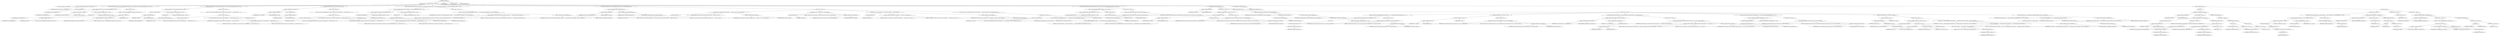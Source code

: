 digraph "executeJava" {  
"468" [label = <(METHOD,executeJava)<SUB>130</SUB>> ]
"11" [label = <(PARAM,this)<SUB>130</SUB>> ]
"469" [label = <(BLOCK,&lt;empty&gt;,&lt;empty&gt;)<SUB>130</SUB>> ]
"470" [label = <(LOCAL,String classname: java.lang.String)> ]
"471" [label = <(&lt;operator&gt;.assignment,String classname = getClassname())<SUB>131</SUB>> ]
"472" [label = <(IDENTIFIER,classname,String classname = getClassname())<SUB>131</SUB>> ]
"473" [label = <(getClassname,getClassname())<SUB>131</SUB>> ]
"474" [label = <(getCommandLine,this.getCommandLine())<SUB>131</SUB>> ]
"10" [label = <(IDENTIFIER,this,this.getCommandLine())<SUB>131</SUB>> ]
"475" [label = <(CONTROL_STRUCTURE,if (classname == null &amp;&amp; getCommandLine().getJar() == null),if (classname == null &amp;&amp; getCommandLine().getJar() == null))<SUB>132</SUB>> ]
"476" [label = <(&lt;operator&gt;.logicalAnd,classname == null &amp;&amp; getCommandLine().getJar() == null)<SUB>132</SUB>> ]
"477" [label = <(&lt;operator&gt;.equals,classname == null)<SUB>132</SUB>> ]
"478" [label = <(IDENTIFIER,classname,classname == null)<SUB>132</SUB>> ]
"479" [label = <(LITERAL,null,classname == null)<SUB>132</SUB>> ]
"480" [label = <(&lt;operator&gt;.equals,getCommandLine().getJar() == null)<SUB>132</SUB>> ]
"481" [label = <(getJar,getJar())<SUB>132</SUB>> ]
"482" [label = <(getCommandLine,this.getCommandLine())<SUB>132</SUB>> ]
"12" [label = <(IDENTIFIER,this,this.getCommandLine())<SUB>132</SUB>> ]
"483" [label = <(LITERAL,null,getCommandLine().getJar() == null)<SUB>132</SUB>> ]
"484" [label = <(BLOCK,&lt;empty&gt;,&lt;empty&gt;)<SUB>132</SUB>> ]
"485" [label = <(&lt;operator&gt;.throw,throw new BuildException(&quot;Classname must not be null.&quot;);)<SUB>133</SUB>> ]
"486" [label = <(BLOCK,&lt;empty&gt;,&lt;empty&gt;)<SUB>133</SUB>> ]
"487" [label = <(&lt;operator&gt;.assignment,&lt;empty&gt;)> ]
"488" [label = <(IDENTIFIER,$obj4,&lt;empty&gt;)> ]
"489" [label = <(&lt;operator&gt;.alloc,new BuildException(&quot;Classname must not be null.&quot;))<SUB>133</SUB>> ]
"490" [label = <(&lt;init&gt;,new BuildException(&quot;Classname must not be null.&quot;))<SUB>133</SUB>> ]
"491" [label = <(IDENTIFIER,$obj4,new BuildException(&quot;Classname must not be null.&quot;))> ]
"492" [label = <(LITERAL,&quot;Classname must not be null.&quot;,new BuildException(&quot;Classname must not be null.&quot;))<SUB>133</SUB>> ]
"493" [label = <(IDENTIFIER,$obj4,&lt;empty&gt;)> ]
"494" [label = <(CONTROL_STRUCTURE,if (!fork &amp;&amp; getCommandLine().getJar() != null),if (!fork &amp;&amp; getCommandLine().getJar() != null))<SUB>135</SUB>> ]
"495" [label = <(&lt;operator&gt;.logicalAnd,!fork &amp;&amp; getCommandLine().getJar() != null)<SUB>135</SUB>> ]
"496" [label = <(&lt;operator&gt;.logicalNot,!fork)<SUB>135</SUB>> ]
"497" [label = <(&lt;operator&gt;.fieldAccess,this.fork)<SUB>135</SUB>> ]
"498" [label = <(IDENTIFIER,this,!fork)<SUB>135</SUB>> ]
"499" [label = <(FIELD_IDENTIFIER,fork,fork)<SUB>135</SUB>> ]
"500" [label = <(&lt;operator&gt;.notEquals,getCommandLine().getJar() != null)<SUB>135</SUB>> ]
"501" [label = <(getJar,getJar())<SUB>135</SUB>> ]
"502" [label = <(getCommandLine,this.getCommandLine())<SUB>135</SUB>> ]
"13" [label = <(IDENTIFIER,this,this.getCommandLine())<SUB>135</SUB>> ]
"503" [label = <(LITERAL,null,getCommandLine().getJar() != null)<SUB>135</SUB>> ]
"504" [label = <(BLOCK,&lt;empty&gt;,&lt;empty&gt;)<SUB>135</SUB>> ]
"505" [label = <(&lt;operator&gt;.throw,throw new BuildException(&quot;Cannot execute a jar in non-forked mode.&quot; + &quot; Please set fork='true'. &quot;);)<SUB>136</SUB>> ]
"506" [label = <(BLOCK,&lt;empty&gt;,&lt;empty&gt;)<SUB>136</SUB>> ]
"507" [label = <(&lt;operator&gt;.assignment,&lt;empty&gt;)> ]
"508" [label = <(IDENTIFIER,$obj5,&lt;empty&gt;)> ]
"509" [label = <(&lt;operator&gt;.alloc,new BuildException(&quot;Cannot execute a jar in non-forked mode.&quot; + &quot; Please set fork='true'. &quot;))<SUB>136</SUB>> ]
"510" [label = <(&lt;init&gt;,new BuildException(&quot;Cannot execute a jar in non-forked mode.&quot; + &quot; Please set fork='true'. &quot;))<SUB>136</SUB>> ]
"511" [label = <(IDENTIFIER,$obj5,new BuildException(&quot;Cannot execute a jar in non-forked mode.&quot; + &quot; Please set fork='true'. &quot;))> ]
"512" [label = <(&lt;operator&gt;.addition,&quot;Cannot execute a jar in non-forked mode.&quot; + &quot; Please set fork='true'. &quot;)<SUB>136</SUB>> ]
"513" [label = <(LITERAL,&quot;Cannot execute a jar in non-forked mode.&quot;,&quot;Cannot execute a jar in non-forked mode.&quot; + &quot; Please set fork='true'. &quot;)<SUB>136</SUB>> ]
"514" [label = <(LITERAL,&quot; Please set fork='true'. &quot;,&quot;Cannot execute a jar in non-forked mode.&quot; + &quot; Please set fork='true'. &quot;)<SUB>137</SUB>> ]
"515" [label = <(IDENTIFIER,$obj5,&lt;empty&gt;)> ]
"516" [label = <(CONTROL_STRUCTURE,if (spawn &amp;&amp; !fork),if (spawn &amp;&amp; !fork))<SUB>139</SUB>> ]
"517" [label = <(&lt;operator&gt;.logicalAnd,spawn &amp;&amp; !fork)<SUB>139</SUB>> ]
"518" [label = <(&lt;operator&gt;.fieldAccess,this.spawn)<SUB>139</SUB>> ]
"519" [label = <(IDENTIFIER,this,spawn &amp;&amp; !fork)<SUB>139</SUB>> ]
"520" [label = <(FIELD_IDENTIFIER,spawn,spawn)<SUB>139</SUB>> ]
"521" [label = <(&lt;operator&gt;.logicalNot,!fork)<SUB>139</SUB>> ]
"522" [label = <(&lt;operator&gt;.fieldAccess,this.fork)<SUB>139</SUB>> ]
"523" [label = <(IDENTIFIER,this,!fork)<SUB>139</SUB>> ]
"524" [label = <(FIELD_IDENTIFIER,fork,fork)<SUB>139</SUB>> ]
"525" [label = <(BLOCK,&lt;empty&gt;,&lt;empty&gt;)<SUB>139</SUB>> ]
"526" [label = <(&lt;operator&gt;.throw,throw new BuildException(&quot;Cannot spawn a java process in non-forked mode.&quot; + &quot; Please set fork='true'. &quot;);)<SUB>140</SUB>> ]
"527" [label = <(BLOCK,&lt;empty&gt;,&lt;empty&gt;)<SUB>140</SUB>> ]
"528" [label = <(&lt;operator&gt;.assignment,&lt;empty&gt;)> ]
"529" [label = <(IDENTIFIER,$obj6,&lt;empty&gt;)> ]
"530" [label = <(&lt;operator&gt;.alloc,new BuildException(&quot;Cannot spawn a java process in non-forked mode.&quot; + &quot; Please set fork='true'. &quot;))<SUB>140</SUB>> ]
"531" [label = <(&lt;init&gt;,new BuildException(&quot;Cannot spawn a java process in non-forked mode.&quot; + &quot; Please set fork='true'. &quot;))<SUB>140</SUB>> ]
"532" [label = <(IDENTIFIER,$obj6,new BuildException(&quot;Cannot spawn a java process in non-forked mode.&quot; + &quot; Please set fork='true'. &quot;))> ]
"533" [label = <(&lt;operator&gt;.addition,&quot;Cannot spawn a java process in non-forked mode.&quot; + &quot; Please set fork='true'. &quot;)<SUB>140</SUB>> ]
"534" [label = <(LITERAL,&quot;Cannot spawn a java process in non-forked mode.&quot;,&quot;Cannot spawn a java process in non-forked mode.&quot; + &quot; Please set fork='true'. &quot;)<SUB>140</SUB>> ]
"535" [label = <(LITERAL,&quot; Please set fork='true'. &quot;,&quot;Cannot spawn a java process in non-forked mode.&quot; + &quot; Please set fork='true'. &quot;)<SUB>141</SUB>> ]
"536" [label = <(IDENTIFIER,$obj6,&lt;empty&gt;)> ]
"537" [label = <(CONTROL_STRUCTURE,if (getCommandLine().getClasspath() != null &amp;&amp; getCommandLine().getJar() != null),if (getCommandLine().getClasspath() != null &amp;&amp; getCommandLine().getJar() != null))<SUB>143</SUB>> ]
"538" [label = <(&lt;operator&gt;.logicalAnd,getCommandLine().getClasspath() != null &amp;&amp; getCommandLine().getJar() != null)<SUB>143</SUB>> ]
"539" [label = <(&lt;operator&gt;.notEquals,getCommandLine().getClasspath() != null)<SUB>143</SUB>> ]
"540" [label = <(getClasspath,getClasspath())<SUB>143</SUB>> ]
"541" [label = <(getCommandLine,this.getCommandLine())<SUB>143</SUB>> ]
"14" [label = <(IDENTIFIER,this,this.getCommandLine())<SUB>143</SUB>> ]
"542" [label = <(LITERAL,null,getCommandLine().getClasspath() != null)<SUB>143</SUB>> ]
"543" [label = <(&lt;operator&gt;.notEquals,getCommandLine().getJar() != null)<SUB>144</SUB>> ]
"544" [label = <(getJar,getJar())<SUB>144</SUB>> ]
"545" [label = <(getCommandLine,this.getCommandLine())<SUB>144</SUB>> ]
"15" [label = <(IDENTIFIER,this,this.getCommandLine())<SUB>144</SUB>> ]
"546" [label = <(LITERAL,null,getCommandLine().getJar() != null)<SUB>144</SUB>> ]
"547" [label = <(BLOCK,&lt;empty&gt;,&lt;empty&gt;)<SUB>144</SUB>> ]
"548" [label = <(log,log(&quot;When using 'jar' attribute classpath-settings are ignored. &quot; + &quot;See the manual for more information.&quot;, Project.MSG_VERBOSE))<SUB>145</SUB>> ]
"16" [label = <(IDENTIFIER,this,log(&quot;When using 'jar' attribute classpath-settings are ignored. &quot; + &quot;See the manual for more information.&quot;, Project.MSG_VERBOSE))<SUB>145</SUB>> ]
"549" [label = <(&lt;operator&gt;.addition,&quot;When using 'jar' attribute classpath-settings are ignored. &quot; + &quot;See the manual for more information.&quot;)<SUB>145</SUB>> ]
"550" [label = <(LITERAL,&quot;When using 'jar' attribute classpath-settings are ignored. &quot;,&quot;When using 'jar' attribute classpath-settings are ignored. &quot; + &quot;See the manual for more information.&quot;)<SUB>145</SUB>> ]
"551" [label = <(LITERAL,&quot;See the manual for more information.&quot;,&quot;When using 'jar' attribute classpath-settings are ignored. &quot; + &quot;See the manual for more information.&quot;)<SUB>146</SUB>> ]
"552" [label = <(&lt;operator&gt;.fieldAccess,Project.MSG_VERBOSE)<SUB>146</SUB>> ]
"553" [label = <(IDENTIFIER,Project,log(&quot;When using 'jar' attribute classpath-settings are ignored. &quot; + &quot;See the manual for more information.&quot;, Project.MSG_VERBOSE))<SUB>146</SUB>> ]
"554" [label = <(FIELD_IDENTIFIER,MSG_VERBOSE,MSG_VERBOSE)<SUB>146</SUB>> ]
"555" [label = <(CONTROL_STRUCTURE,if (spawn &amp;&amp; incompatibleWithSpawn),if (spawn &amp;&amp; incompatibleWithSpawn))<SUB>148</SUB>> ]
"556" [label = <(&lt;operator&gt;.logicalAnd,spawn &amp;&amp; incompatibleWithSpawn)<SUB>148</SUB>> ]
"557" [label = <(&lt;operator&gt;.fieldAccess,this.spawn)<SUB>148</SUB>> ]
"558" [label = <(IDENTIFIER,this,spawn &amp;&amp; incompatibleWithSpawn)<SUB>148</SUB>> ]
"559" [label = <(FIELD_IDENTIFIER,spawn,spawn)<SUB>148</SUB>> ]
"560" [label = <(&lt;operator&gt;.fieldAccess,this.incompatibleWithSpawn)<SUB>148</SUB>> ]
"561" [label = <(IDENTIFIER,this,spawn &amp;&amp; incompatibleWithSpawn)<SUB>148</SUB>> ]
"562" [label = <(FIELD_IDENTIFIER,incompatibleWithSpawn,incompatibleWithSpawn)<SUB>148</SUB>> ]
"563" [label = <(BLOCK,&lt;empty&gt;,&lt;empty&gt;)<SUB>148</SUB>> ]
"564" [label = <(log,log(&quot;spawn does not allow attributes related to input, &quot; + &quot;output, error, result&quot;, Project.MSG_ERR))<SUB>149</SUB>> ]
"565" [label = <(getProject,getProject())<SUB>149</SUB>> ]
"17" [label = <(IDENTIFIER,this,getProject())<SUB>149</SUB>> ]
"566" [label = <(&lt;operator&gt;.addition,&quot;spawn does not allow attributes related to input, &quot; + &quot;output, error, result&quot;)<SUB>149</SUB>> ]
"567" [label = <(LITERAL,&quot;spawn does not allow attributes related to input, &quot;,&quot;spawn does not allow attributes related to input, &quot; + &quot;output, error, result&quot;)<SUB>149</SUB>> ]
"568" [label = <(LITERAL,&quot;output, error, result&quot;,&quot;spawn does not allow attributes related to input, &quot; + &quot;output, error, result&quot;)<SUB>150</SUB>> ]
"569" [label = <(&lt;operator&gt;.fieldAccess,Project.MSG_ERR)<SUB>150</SUB>> ]
"570" [label = <(IDENTIFIER,Project,log(&quot;spawn does not allow attributes related to input, &quot; + &quot;output, error, result&quot;, Project.MSG_ERR))<SUB>150</SUB>> ]
"571" [label = <(FIELD_IDENTIFIER,MSG_ERR,MSG_ERR)<SUB>150</SUB>> ]
"572" [label = <(log,log(&quot;spawn also does not allow timeout&quot;, Project.MSG_ERR))<SUB>151</SUB>> ]
"573" [label = <(getProject,getProject())<SUB>151</SUB>> ]
"18" [label = <(IDENTIFIER,this,getProject())<SUB>151</SUB>> ]
"574" [label = <(LITERAL,&quot;spawn also does not allow timeout&quot;,log(&quot;spawn also does not allow timeout&quot;, Project.MSG_ERR))<SUB>151</SUB>> ]
"575" [label = <(&lt;operator&gt;.fieldAccess,Project.MSG_ERR)<SUB>151</SUB>> ]
"576" [label = <(IDENTIFIER,Project,log(&quot;spawn also does not allow timeout&quot;, Project.MSG_ERR))<SUB>151</SUB>> ]
"577" [label = <(FIELD_IDENTIFIER,MSG_ERR,MSG_ERR)<SUB>151</SUB>> ]
"578" [label = <(log,log(&quot;finally, spawn is not compatible &quot; + &quot;with a nested I/O &lt;redirector&gt;&quot;, Project.MSG_ERR))<SUB>152</SUB>> ]
"579" [label = <(getProject,getProject())<SUB>152</SUB>> ]
"19" [label = <(IDENTIFIER,this,getProject())<SUB>152</SUB>> ]
"580" [label = <(&lt;operator&gt;.addition,&quot;finally, spawn is not compatible &quot; + &quot;with a nested I/O &lt;redirector&gt;&quot;)<SUB>152</SUB>> ]
"581" [label = <(LITERAL,&quot;finally, spawn is not compatible &quot;,&quot;finally, spawn is not compatible &quot; + &quot;with a nested I/O &lt;redirector&gt;&quot;)<SUB>152</SUB>> ]
"582" [label = <(LITERAL,&quot;with a nested I/O &lt;redirector&gt;&quot;,&quot;finally, spawn is not compatible &quot; + &quot;with a nested I/O &lt;redirector&gt;&quot;)<SUB>153</SUB>> ]
"583" [label = <(&lt;operator&gt;.fieldAccess,Project.MSG_ERR)<SUB>153</SUB>> ]
"584" [label = <(IDENTIFIER,Project,log(&quot;finally, spawn is not compatible &quot; + &quot;with a nested I/O &lt;redirector&gt;&quot;, Project.MSG_ERR))<SUB>153</SUB>> ]
"585" [label = <(FIELD_IDENTIFIER,MSG_ERR,MSG_ERR)<SUB>153</SUB>> ]
"586" [label = <(&lt;operator&gt;.throw,throw new BuildException(&quot;You have used an attribute &quot; + &quot;or nested element which is not compatible with spawn&quot;);)<SUB>154</SUB>> ]
"587" [label = <(BLOCK,&lt;empty&gt;,&lt;empty&gt;)<SUB>154</SUB>> ]
"588" [label = <(&lt;operator&gt;.assignment,&lt;empty&gt;)> ]
"589" [label = <(IDENTIFIER,$obj7,&lt;empty&gt;)> ]
"590" [label = <(&lt;operator&gt;.alloc,new BuildException(&quot;You have used an attribute &quot; + &quot;or nested element which is not compatible with spawn&quot;))<SUB>154</SUB>> ]
"591" [label = <(&lt;init&gt;,new BuildException(&quot;You have used an attribute &quot; + &quot;or nested element which is not compatible with spawn&quot;))<SUB>154</SUB>> ]
"592" [label = <(IDENTIFIER,$obj7,new BuildException(&quot;You have used an attribute &quot; + &quot;or nested element which is not compatible with spawn&quot;))> ]
"593" [label = <(&lt;operator&gt;.addition,&quot;You have used an attribute &quot; + &quot;or nested element which is not compatible with spawn&quot;)<SUB>154</SUB>> ]
"594" [label = <(LITERAL,&quot;You have used an attribute &quot;,&quot;You have used an attribute &quot; + &quot;or nested element which is not compatible with spawn&quot;)<SUB>154</SUB>> ]
"595" [label = <(LITERAL,&quot;or nested element which is not compatible with spawn&quot;,&quot;You have used an attribute &quot; + &quot;or nested element which is not compatible with spawn&quot;)<SUB>155</SUB>> ]
"596" [label = <(IDENTIFIER,$obj7,&lt;empty&gt;)> ]
"597" [label = <(CONTROL_STRUCTURE,if (getCommandLine().getAssertions() != null &amp;&amp; !fork),if (getCommandLine().getAssertions() != null &amp;&amp; !fork))<SUB>157</SUB>> ]
"598" [label = <(&lt;operator&gt;.logicalAnd,getCommandLine().getAssertions() != null &amp;&amp; !fork)<SUB>157</SUB>> ]
"599" [label = <(&lt;operator&gt;.notEquals,getCommandLine().getAssertions() != null)<SUB>157</SUB>> ]
"600" [label = <(getAssertions,getAssertions())<SUB>157</SUB>> ]
"601" [label = <(getCommandLine,this.getCommandLine())<SUB>157</SUB>> ]
"20" [label = <(IDENTIFIER,this,this.getCommandLine())<SUB>157</SUB>> ]
"602" [label = <(LITERAL,null,getCommandLine().getAssertions() != null)<SUB>157</SUB>> ]
"603" [label = <(&lt;operator&gt;.logicalNot,!fork)<SUB>157</SUB>> ]
"604" [label = <(&lt;operator&gt;.fieldAccess,this.fork)<SUB>157</SUB>> ]
"605" [label = <(IDENTIFIER,this,!fork)<SUB>157</SUB>> ]
"606" [label = <(FIELD_IDENTIFIER,fork,fork)<SUB>157</SUB>> ]
"607" [label = <(BLOCK,&lt;empty&gt;,&lt;empty&gt;)<SUB>157</SUB>> ]
"608" [label = <(log,log(&quot;Assertion statements are currently ignored in non-forked mode&quot;))<SUB>158</SUB>> ]
"21" [label = <(IDENTIFIER,this,log(&quot;Assertion statements are currently ignored in non-forked mode&quot;))<SUB>158</SUB>> ]
"609" [label = <(LITERAL,&quot;Assertion statements are currently ignored in non-forked mode&quot;,log(&quot;Assertion statements are currently ignored in non-forked mode&quot;))<SUB>158</SUB>> ]
"610" [label = <(CONTROL_STRUCTURE,if (fork),if (fork))<SUB>160</SUB>> ]
"611" [label = <(&lt;operator&gt;.fieldAccess,this.fork)<SUB>160</SUB>> ]
"612" [label = <(IDENTIFIER,this,if (fork))<SUB>160</SUB>> ]
"613" [label = <(FIELD_IDENTIFIER,fork,fork)<SUB>160</SUB>> ]
"614" [label = <(BLOCK,&lt;empty&gt;,&lt;empty&gt;)<SUB>160</SUB>> ]
"615" [label = <(CONTROL_STRUCTURE,if (perm != null),if (perm != null))<SUB>161</SUB>> ]
"616" [label = <(&lt;operator&gt;.notEquals,perm != null)<SUB>161</SUB>> ]
"617" [label = <(&lt;operator&gt;.fieldAccess,this.perm)<SUB>161</SUB>> ]
"618" [label = <(IDENTIFIER,this,perm != null)<SUB>161</SUB>> ]
"619" [label = <(FIELD_IDENTIFIER,perm,perm)<SUB>161</SUB>> ]
"620" [label = <(LITERAL,null,perm != null)<SUB>161</SUB>> ]
"621" [label = <(BLOCK,&lt;empty&gt;,&lt;empty&gt;)<SUB>161</SUB>> ]
"622" [label = <(log,log(&quot;Permissions can not be set this way in forked mode.&quot;, Project.MSG_WARN))<SUB>162</SUB>> ]
"22" [label = <(IDENTIFIER,this,log(&quot;Permissions can not be set this way in forked mode.&quot;, Project.MSG_WARN))<SUB>162</SUB>> ]
"623" [label = <(LITERAL,&quot;Permissions can not be set this way in forked mode.&quot;,log(&quot;Permissions can not be set this way in forked mode.&quot;, Project.MSG_WARN))<SUB>162</SUB>> ]
"624" [label = <(&lt;operator&gt;.fieldAccess,Project.MSG_WARN)<SUB>162</SUB>> ]
"625" [label = <(IDENTIFIER,Project,log(&quot;Permissions can not be set this way in forked mode.&quot;, Project.MSG_WARN))<SUB>162</SUB>> ]
"626" [label = <(FIELD_IDENTIFIER,MSG_WARN,MSG_WARN)<SUB>162</SUB>> ]
"627" [label = <(log,log(getCommandLine().describeCommand(), Project.MSG_VERBOSE))<SUB>164</SUB>> ]
"24" [label = <(IDENTIFIER,this,log(getCommandLine().describeCommand(), Project.MSG_VERBOSE))<SUB>164</SUB>> ]
"628" [label = <(describeCommand,describeCommand())<SUB>164</SUB>> ]
"629" [label = <(getCommandLine,this.getCommandLine())<SUB>164</SUB>> ]
"23" [label = <(IDENTIFIER,this,this.getCommandLine())<SUB>164</SUB>> ]
"630" [label = <(&lt;operator&gt;.fieldAccess,Project.MSG_VERBOSE)<SUB>164</SUB>> ]
"631" [label = <(IDENTIFIER,Project,log(getCommandLine().describeCommand(), Project.MSG_VERBOSE))<SUB>164</SUB>> ]
"632" [label = <(FIELD_IDENTIFIER,MSG_VERBOSE,MSG_VERBOSE)<SUB>164</SUB>> ]
"633" [label = <(CONTROL_STRUCTURE,else,else)<SUB>165</SUB>> ]
"634" [label = <(BLOCK,&lt;empty&gt;,&lt;empty&gt;)<SUB>165</SUB>> ]
"635" [label = <(CONTROL_STRUCTURE,if (getCommandLine().getVmCommand().size() &gt; 1),if (getCommandLine().getVmCommand().size() &gt; 1))<SUB>166</SUB>> ]
"636" [label = <(&lt;operator&gt;.greaterThan,getCommandLine().getVmCommand().size() &gt; 1)<SUB>166</SUB>> ]
"637" [label = <(size,size())<SUB>166</SUB>> ]
"638" [label = <(getVmCommand,getVmCommand())<SUB>166</SUB>> ]
"639" [label = <(getCommandLine,this.getCommandLine())<SUB>166</SUB>> ]
"25" [label = <(IDENTIFIER,this,this.getCommandLine())<SUB>166</SUB>> ]
"640" [label = <(LITERAL,1,getCommandLine().getVmCommand().size() &gt; 1)<SUB>166</SUB>> ]
"641" [label = <(BLOCK,&lt;empty&gt;,&lt;empty&gt;)<SUB>166</SUB>> ]
"642" [label = <(log,log(&quot;JVM args ignored when same JVM is used.&quot;, Project.MSG_WARN))<SUB>167</SUB>> ]
"26" [label = <(IDENTIFIER,this,log(&quot;JVM args ignored when same JVM is used.&quot;, Project.MSG_WARN))<SUB>167</SUB>> ]
"643" [label = <(LITERAL,&quot;JVM args ignored when same JVM is used.&quot;,log(&quot;JVM args ignored when same JVM is used.&quot;, Project.MSG_WARN))<SUB>167</SUB>> ]
"644" [label = <(&lt;operator&gt;.fieldAccess,Project.MSG_WARN)<SUB>168</SUB>> ]
"645" [label = <(IDENTIFIER,Project,log(&quot;JVM args ignored when same JVM is used.&quot;, Project.MSG_WARN))<SUB>168</SUB>> ]
"646" [label = <(FIELD_IDENTIFIER,MSG_WARN,MSG_WARN)<SUB>168</SUB>> ]
"647" [label = <(CONTROL_STRUCTURE,if (dir != null),if (dir != null))<SUB>170</SUB>> ]
"648" [label = <(&lt;operator&gt;.notEquals,dir != null)<SUB>170</SUB>> ]
"649" [label = <(&lt;operator&gt;.fieldAccess,this.dir)<SUB>170</SUB>> ]
"650" [label = <(IDENTIFIER,this,dir != null)<SUB>170</SUB>> ]
"651" [label = <(FIELD_IDENTIFIER,dir,dir)<SUB>170</SUB>> ]
"652" [label = <(LITERAL,null,dir != null)<SUB>170</SUB>> ]
"653" [label = <(BLOCK,&lt;empty&gt;,&lt;empty&gt;)<SUB>170</SUB>> ]
"654" [label = <(log,log(&quot;Working directory ignored when same JVM is used.&quot;, Project.MSG_WARN))<SUB>171</SUB>> ]
"27" [label = <(IDENTIFIER,this,log(&quot;Working directory ignored when same JVM is used.&quot;, Project.MSG_WARN))<SUB>171</SUB>> ]
"655" [label = <(LITERAL,&quot;Working directory ignored when same JVM is used.&quot;,log(&quot;Working directory ignored when same JVM is used.&quot;, Project.MSG_WARN))<SUB>171</SUB>> ]
"656" [label = <(&lt;operator&gt;.fieldAccess,Project.MSG_WARN)<SUB>172</SUB>> ]
"657" [label = <(IDENTIFIER,Project,log(&quot;Working directory ignored when same JVM is used.&quot;, Project.MSG_WARN))<SUB>172</SUB>> ]
"658" [label = <(FIELD_IDENTIFIER,MSG_WARN,MSG_WARN)<SUB>172</SUB>> ]
"659" [label = <(CONTROL_STRUCTURE,if (newEnvironment || null != env.getVariables()),if (newEnvironment || null != env.getVariables()))<SUB>174</SUB>> ]
"660" [label = <(&lt;operator&gt;.logicalOr,newEnvironment || null != env.getVariables())<SUB>174</SUB>> ]
"661" [label = <(&lt;operator&gt;.fieldAccess,this.newEnvironment)<SUB>174</SUB>> ]
"662" [label = <(IDENTIFIER,this,newEnvironment || null != env.getVariables())<SUB>174</SUB>> ]
"663" [label = <(FIELD_IDENTIFIER,newEnvironment,newEnvironment)<SUB>174</SUB>> ]
"664" [label = <(&lt;operator&gt;.notEquals,null != env.getVariables())<SUB>174</SUB>> ]
"665" [label = <(LITERAL,null,null != env.getVariables())<SUB>174</SUB>> ]
"666" [label = <(getVariables,getVariables())<SUB>174</SUB>> ]
"667" [label = <(&lt;operator&gt;.fieldAccess,this.env)<SUB>174</SUB>> ]
"668" [label = <(IDENTIFIER,this,getVariables())<SUB>174</SUB>> ]
"669" [label = <(FIELD_IDENTIFIER,env,env)<SUB>174</SUB>> ]
"670" [label = <(BLOCK,&lt;empty&gt;,&lt;empty&gt;)<SUB>174</SUB>> ]
"671" [label = <(log,log(&quot;Changes to environment variables are ignored when same &quot; + &quot;JVM is used.&quot;, Project.MSG_WARN))<SUB>175</SUB>> ]
"28" [label = <(IDENTIFIER,this,log(&quot;Changes to environment variables are ignored when same &quot; + &quot;JVM is used.&quot;, Project.MSG_WARN))<SUB>175</SUB>> ]
"672" [label = <(&lt;operator&gt;.addition,&quot;Changes to environment variables are ignored when same &quot; + &quot;JVM is used.&quot;)<SUB>175</SUB>> ]
"673" [label = <(LITERAL,&quot;Changes to environment variables are ignored when same &quot;,&quot;Changes to environment variables are ignored when same &quot; + &quot;JVM is used.&quot;)<SUB>175</SUB>> ]
"674" [label = <(LITERAL,&quot;JVM is used.&quot;,&quot;Changes to environment variables are ignored when same &quot; + &quot;JVM is used.&quot;)<SUB>176</SUB>> ]
"675" [label = <(&lt;operator&gt;.fieldAccess,Project.MSG_WARN)<SUB>176</SUB>> ]
"676" [label = <(IDENTIFIER,Project,log(&quot;Changes to environment variables are ignored when same &quot; + &quot;JVM is used.&quot;, Project.MSG_WARN))<SUB>176</SUB>> ]
"677" [label = <(FIELD_IDENTIFIER,MSG_WARN,MSG_WARN)<SUB>176</SUB>> ]
"678" [label = <(CONTROL_STRUCTURE,if (getCommandLine().getBootclasspath() != null),if (getCommandLine().getBootclasspath() != null))<SUB>178</SUB>> ]
"679" [label = <(&lt;operator&gt;.notEquals,getCommandLine().getBootclasspath() != null)<SUB>178</SUB>> ]
"680" [label = <(getBootclasspath,getBootclasspath())<SUB>178</SUB>> ]
"681" [label = <(getCommandLine,this.getCommandLine())<SUB>178</SUB>> ]
"29" [label = <(IDENTIFIER,this,this.getCommandLine())<SUB>178</SUB>> ]
"682" [label = <(LITERAL,null,getCommandLine().getBootclasspath() != null)<SUB>178</SUB>> ]
"683" [label = <(BLOCK,&lt;empty&gt;,&lt;empty&gt;)<SUB>178</SUB>> ]
"684" [label = <(log,log(&quot;bootclasspath ignored when same JVM is used.&quot;, Project.MSG_WARN))<SUB>179</SUB>> ]
"30" [label = <(IDENTIFIER,this,log(&quot;bootclasspath ignored when same JVM is used.&quot;, Project.MSG_WARN))<SUB>179</SUB>> ]
"685" [label = <(LITERAL,&quot;bootclasspath ignored when same JVM is used.&quot;,log(&quot;bootclasspath ignored when same JVM is used.&quot;, Project.MSG_WARN))<SUB>179</SUB>> ]
"686" [label = <(&lt;operator&gt;.fieldAccess,Project.MSG_WARN)<SUB>180</SUB>> ]
"687" [label = <(IDENTIFIER,Project,log(&quot;bootclasspath ignored when same JVM is used.&quot;, Project.MSG_WARN))<SUB>180</SUB>> ]
"688" [label = <(FIELD_IDENTIFIER,MSG_WARN,MSG_WARN)<SUB>180</SUB>> ]
"689" [label = <(CONTROL_STRUCTURE,if (perm == null),if (perm == null))<SUB>182</SUB>> ]
"690" [label = <(&lt;operator&gt;.equals,perm == null)<SUB>182</SUB>> ]
"691" [label = <(&lt;operator&gt;.fieldAccess,this.perm)<SUB>182</SUB>> ]
"692" [label = <(IDENTIFIER,this,perm == null)<SUB>182</SUB>> ]
"693" [label = <(FIELD_IDENTIFIER,perm,perm)<SUB>182</SUB>> ]
"694" [label = <(LITERAL,null,perm == null)<SUB>182</SUB>> ]
"695" [label = <(BLOCK,&lt;empty&gt;,&lt;empty&gt;)<SUB>182</SUB>> ]
"696" [label = <(&lt;operator&gt;.assignment,this.perm = new Permissions(true))<SUB>183</SUB>> ]
"697" [label = <(&lt;operator&gt;.fieldAccess,this.perm)<SUB>183</SUB>> ]
"698" [label = <(IDENTIFIER,this,this.perm = new Permissions(true))<SUB>183</SUB>> ]
"699" [label = <(FIELD_IDENTIFIER,perm,perm)<SUB>183</SUB>> ]
"700" [label = <(BLOCK,&lt;empty&gt;,&lt;empty&gt;)<SUB>183</SUB>> ]
"701" [label = <(&lt;operator&gt;.assignment,&lt;empty&gt;)> ]
"702" [label = <(IDENTIFIER,$obj8,&lt;empty&gt;)> ]
"703" [label = <(&lt;operator&gt;.alloc,new Permissions(true))<SUB>183</SUB>> ]
"704" [label = <(&lt;init&gt;,new Permissions(true))<SUB>183</SUB>> ]
"705" [label = <(IDENTIFIER,$obj8,new Permissions(true))> ]
"706" [label = <(LITERAL,true,new Permissions(true))<SUB>183</SUB>> ]
"707" [label = <(IDENTIFIER,$obj8,&lt;empty&gt;)> ]
"708" [label = <(log,log(&quot;running &quot; + this.getCommandLine().getClassname() + &quot; with default permissions (exit forbidden)&quot;, Project.MSG_VERBOSE))<SUB>184</SUB>> ]
"32" [label = <(IDENTIFIER,this,log(&quot;running &quot; + this.getCommandLine().getClassname() + &quot; with default permissions (exit forbidden)&quot;, Project.MSG_VERBOSE))<SUB>184</SUB>> ]
"709" [label = <(&lt;operator&gt;.addition,&quot;running &quot; + this.getCommandLine().getClassname() + &quot; with default permissions (exit forbidden)&quot;)<SUB>184</SUB>> ]
"710" [label = <(&lt;operator&gt;.addition,&quot;running &quot; + this.getCommandLine().getClassname())<SUB>184</SUB>> ]
"711" [label = <(LITERAL,&quot;running &quot;,&quot;running &quot; + this.getCommandLine().getClassname())<SUB>184</SUB>> ]
"712" [label = <(getClassname,getClassname())<SUB>184</SUB>> ]
"713" [label = <(getCommandLine,this.getCommandLine())<SUB>184</SUB>> ]
"31" [label = <(IDENTIFIER,this,this.getCommandLine())<SUB>184</SUB>> ]
"714" [label = <(LITERAL,&quot; with default permissions (exit forbidden)&quot;,&quot;running &quot; + this.getCommandLine().getClassname() + &quot; with default permissions (exit forbidden)&quot;)<SUB>185</SUB>> ]
"715" [label = <(&lt;operator&gt;.fieldAccess,Project.MSG_VERBOSE)<SUB>185</SUB>> ]
"716" [label = <(IDENTIFIER,Project,log(&quot;running &quot; + this.getCommandLine().getClassname() + &quot; with default permissions (exit forbidden)&quot;, Project.MSG_VERBOSE))<SUB>185</SUB>> ]
"717" [label = <(FIELD_IDENTIFIER,MSG_VERBOSE,MSG_VERBOSE)<SUB>185</SUB>> ]
"718" [label = <(log,log(&quot;Running in same VM &quot; + getCommandLine().describeJavaCommand(), Project.MSG_VERBOSE))<SUB>187</SUB>> ]
"34" [label = <(IDENTIFIER,this,log(&quot;Running in same VM &quot; + getCommandLine().describeJavaCommand(), Project.MSG_VERBOSE))<SUB>187</SUB>> ]
"719" [label = <(&lt;operator&gt;.addition,&quot;Running in same VM &quot; + getCommandLine().describeJavaCommand())<SUB>187</SUB>> ]
"720" [label = <(LITERAL,&quot;Running in same VM &quot;,&quot;Running in same VM &quot; + getCommandLine().describeJavaCommand())<SUB>187</SUB>> ]
"721" [label = <(describeJavaCommand,describeJavaCommand())<SUB>187</SUB>> ]
"722" [label = <(getCommandLine,this.getCommandLine())<SUB>187</SUB>> ]
"33" [label = <(IDENTIFIER,this,this.getCommandLine())<SUB>187</SUB>> ]
"723" [label = <(&lt;operator&gt;.fieldAccess,Project.MSG_VERBOSE)<SUB>188</SUB>> ]
"724" [label = <(IDENTIFIER,Project,log(&quot;Running in same VM &quot; + getCommandLine().describeJavaCommand(), Project.MSG_VERBOSE))<SUB>188</SUB>> ]
"725" [label = <(FIELD_IDENTIFIER,MSG_VERBOSE,MSG_VERBOSE)<SUB>188</SUB>> ]
"726" [label = <(setupRedirector,this.setupRedirector())<SUB>190</SUB>> ]
"35" [label = <(IDENTIFIER,this,this.setupRedirector())<SUB>190</SUB>> ]
"727" [label = <(CONTROL_STRUCTURE,try,try)<SUB>191</SUB>> ]
"728" [label = <(BLOCK,try,try)<SUB>191</SUB>> ]
"729" [label = <(CONTROL_STRUCTURE,if (fork),if (fork))<SUB>192</SUB>> ]
"730" [label = <(&lt;operator&gt;.fieldAccess,this.fork)<SUB>192</SUB>> ]
"731" [label = <(IDENTIFIER,this,if (fork))<SUB>192</SUB>> ]
"732" [label = <(FIELD_IDENTIFIER,fork,fork)<SUB>192</SUB>> ]
"733" [label = <(BLOCK,&lt;empty&gt;,&lt;empty&gt;)<SUB>192</SUB>> ]
"734" [label = <(CONTROL_STRUCTURE,if (!spawn),if (!spawn))<SUB>193</SUB>> ]
"735" [label = <(&lt;operator&gt;.logicalNot,!spawn)<SUB>193</SUB>> ]
"736" [label = <(&lt;operator&gt;.fieldAccess,this.spawn)<SUB>193</SUB>> ]
"737" [label = <(IDENTIFIER,this,!spawn)<SUB>193</SUB>> ]
"738" [label = <(FIELD_IDENTIFIER,spawn,spawn)<SUB>193</SUB>> ]
"739" [label = <(BLOCK,&lt;empty&gt;,&lt;empty&gt;)<SUB>193</SUB>> ]
"740" [label = <(RETURN,return fork(getCommandLine().getCommandline());,return fork(getCommandLine().getCommandline());)<SUB>194</SUB>> ]
"741" [label = <(fork,fork(getCommandLine().getCommandline()))<SUB>194</SUB>> ]
"37" [label = <(IDENTIFIER,this,fork(getCommandLine().getCommandline()))<SUB>194</SUB>> ]
"742" [label = <(getCommandline,getCommandline())<SUB>194</SUB>> ]
"743" [label = <(getCommandLine,this.getCommandLine())<SUB>194</SUB>> ]
"36" [label = <(IDENTIFIER,this,this.getCommandLine())<SUB>194</SUB>> ]
"744" [label = <(CONTROL_STRUCTURE,else,else)<SUB>195</SUB>> ]
"745" [label = <(BLOCK,&lt;empty&gt;,&lt;empty&gt;)<SUB>195</SUB>> ]
"746" [label = <(spawn,spawn(getCommandLine().getCommandline()))<SUB>196</SUB>> ]
"39" [label = <(IDENTIFIER,this,spawn(getCommandLine().getCommandline()))<SUB>196</SUB>> ]
"747" [label = <(getCommandline,getCommandline())<SUB>196</SUB>> ]
"748" [label = <(getCommandLine,this.getCommandLine())<SUB>196</SUB>> ]
"38" [label = <(IDENTIFIER,this,this.getCommandLine())<SUB>196</SUB>> ]
"749" [label = <(RETURN,return 0;,return 0;)<SUB>197</SUB>> ]
"750" [label = <(LITERAL,0,return 0;)<SUB>197</SUB>> ]
"751" [label = <(CONTROL_STRUCTURE,else,else)<SUB>199</SUB>> ]
"752" [label = <(BLOCK,&lt;empty&gt;,&lt;empty&gt;)<SUB>199</SUB>> ]
"753" [label = <(CONTROL_STRUCTURE,try,try)<SUB>200</SUB>> ]
"754" [label = <(BLOCK,try,try)<SUB>200</SUB>> ]
"755" [label = <(run,run(getCommandLine()))<SUB>201</SUB>> ]
"41" [label = <(IDENTIFIER,this,run(getCommandLine()))<SUB>201</SUB>> ]
"756" [label = <(getCommandLine,this.getCommandLine())<SUB>201</SUB>> ]
"40" [label = <(IDENTIFIER,this,this.getCommandLine())<SUB>201</SUB>> ]
"757" [label = <(RETURN,return 0;,return 0;)<SUB>202</SUB>> ]
"758" [label = <(LITERAL,0,return 0;)<SUB>202</SUB>> ]
"759" [label = <(BLOCK,catch,catch)> ]
"760" [label = <(BLOCK,&lt;empty&gt;,&lt;empty&gt;)<SUB>203</SUB>> ]
"761" [label = <(RETURN,return ex.getStatus();,return ex.getStatus();)<SUB>204</SUB>> ]
"762" [label = <(getStatus,getStatus())<SUB>204</SUB>> ]
"763" [label = <(IDENTIFIER,ex,getStatus())<SUB>204</SUB>> ]
"764" [label = <(BLOCK,catch,catch)> ]
"765" [label = <(BLOCK,&lt;empty&gt;,&lt;empty&gt;)<SUB>207</SUB>> ]
"766" [label = <(CONTROL_STRUCTURE,if (e.getLocation() == null &amp;&amp; getLocation() != null),if (e.getLocation() == null &amp;&amp; getLocation() != null))<SUB>208</SUB>> ]
"767" [label = <(&lt;operator&gt;.logicalAnd,e.getLocation() == null &amp;&amp; getLocation() != null)<SUB>208</SUB>> ]
"768" [label = <(&lt;operator&gt;.equals,e.getLocation() == null)<SUB>208</SUB>> ]
"769" [label = <(getLocation,getLocation())<SUB>208</SUB>> ]
"770" [label = <(IDENTIFIER,e,getLocation())<SUB>208</SUB>> ]
"771" [label = <(LITERAL,null,e.getLocation() == null)<SUB>208</SUB>> ]
"772" [label = <(&lt;operator&gt;.notEquals,getLocation() != null)<SUB>208</SUB>> ]
"773" [label = <(getLocation,getLocation())<SUB>208</SUB>> ]
"42" [label = <(IDENTIFIER,this,getLocation())<SUB>208</SUB>> ]
"774" [label = <(LITERAL,null,getLocation() != null)<SUB>208</SUB>> ]
"775" [label = <(BLOCK,&lt;empty&gt;,&lt;empty&gt;)<SUB>208</SUB>> ]
"776" [label = <(setLocation,setLocation(getLocation()))<SUB>209</SUB>> ]
"777" [label = <(IDENTIFIER,e,setLocation(getLocation()))<SUB>209</SUB>> ]
"778" [label = <(getLocation,getLocation())<SUB>209</SUB>> ]
"43" [label = <(IDENTIFIER,this,getLocation())<SUB>209</SUB>> ]
"779" [label = <(CONTROL_STRUCTURE,if (failOnError),if (failOnError))<SUB>211</SUB>> ]
"780" [label = <(&lt;operator&gt;.fieldAccess,this.failOnError)<SUB>211</SUB>> ]
"781" [label = <(IDENTIFIER,this,if (failOnError))<SUB>211</SUB>> ]
"782" [label = <(FIELD_IDENTIFIER,failOnError,failOnError)<SUB>211</SUB>> ]
"783" [label = <(BLOCK,&lt;empty&gt;,&lt;empty&gt;)<SUB>211</SUB>> ]
"784" [label = <(&lt;operator&gt;.throw,throw e;)<SUB>212</SUB>> ]
"785" [label = <(IDENTIFIER,e,throw e;)<SUB>212</SUB>> ]
"786" [label = <(CONTROL_STRUCTURE,else,else)<SUB>213</SUB>> ]
"787" [label = <(BLOCK,&lt;empty&gt;,&lt;empty&gt;)<SUB>213</SUB>> ]
"788" [label = <(log,log(e))<SUB>214</SUB>> ]
"44" [label = <(IDENTIFIER,this,log(e))<SUB>214</SUB>> ]
"789" [label = <(IDENTIFIER,e,log(e))<SUB>214</SUB>> ]
"790" [label = <(RETURN,return 0;,return 0;)<SUB>215</SUB>> ]
"791" [label = <(LITERAL,0,return 0;)<SUB>215</SUB>> ]
"792" [label = <(BLOCK,&lt;empty&gt;,&lt;empty&gt;)<SUB>217</SUB>> ]
"793" [label = <(&lt;operator&gt;.throw,throw t;)<SUB>218</SUB>> ]
"794" [label = <(IDENTIFIER,t,throw t;)<SUB>218</SUB>> ]
"795" [label = <(BLOCK,&lt;empty&gt;,&lt;empty&gt;)<SUB>219</SUB>> ]
"796" [label = <(CONTROL_STRUCTURE,if (failOnError),if (failOnError))<SUB>220</SUB>> ]
"797" [label = <(&lt;operator&gt;.fieldAccess,this.failOnError)<SUB>220</SUB>> ]
"798" [label = <(IDENTIFIER,this,if (failOnError))<SUB>220</SUB>> ]
"799" [label = <(FIELD_IDENTIFIER,failOnError,failOnError)<SUB>220</SUB>> ]
"800" [label = <(BLOCK,&lt;empty&gt;,&lt;empty&gt;)<SUB>220</SUB>> ]
"801" [label = <(&lt;operator&gt;.throw,throw new BuildException(t, getLocation());)<SUB>221</SUB>> ]
"802" [label = <(BLOCK,&lt;empty&gt;,&lt;empty&gt;)<SUB>221</SUB>> ]
"803" [label = <(&lt;operator&gt;.assignment,&lt;empty&gt;)> ]
"804" [label = <(IDENTIFIER,$obj9,&lt;empty&gt;)> ]
"805" [label = <(&lt;operator&gt;.alloc,new BuildException(t, getLocation()))<SUB>221</SUB>> ]
"806" [label = <(&lt;init&gt;,new BuildException(t, getLocation()))<SUB>221</SUB>> ]
"807" [label = <(IDENTIFIER,$obj9,new BuildException(t, getLocation()))> ]
"808" [label = <(IDENTIFIER,t,new BuildException(t, getLocation()))<SUB>221</SUB>> ]
"809" [label = <(getLocation,getLocation())<SUB>221</SUB>> ]
"45" [label = <(IDENTIFIER,this,getLocation())<SUB>221</SUB>> ]
"810" [label = <(IDENTIFIER,$obj9,&lt;empty&gt;)> ]
"811" [label = <(CONTROL_STRUCTURE,else,else)<SUB>222</SUB>> ]
"812" [label = <(BLOCK,&lt;empty&gt;,&lt;empty&gt;)<SUB>222</SUB>> ]
"813" [label = <(log,this.log(t))<SUB>223</SUB>> ]
"46" [label = <(IDENTIFIER,this,this.log(t))<SUB>223</SUB>> ]
"814" [label = <(IDENTIFIER,t,this.log(t))<SUB>223</SUB>> ]
"815" [label = <(RETURN,return 0;,return 0;)<SUB>224</SUB>> ]
"816" [label = <(LITERAL,0,return 0;)<SUB>224</SUB>> ]
"817" [label = <(MODIFIER,PUBLIC)> ]
"818" [label = <(MODIFIER,VIRTUAL)> ]
"819" [label = <(METHOD_RETURN,int)<SUB>130</SUB>> ]
  "468" -> "11" 
  "468" -> "469" 
  "468" -> "817" 
  "468" -> "818" 
  "468" -> "819" 
  "469" -> "470" 
  "469" -> "471" 
  "469" -> "475" 
  "469" -> "494" 
  "469" -> "516" 
  "469" -> "537" 
  "469" -> "555" 
  "469" -> "597" 
  "469" -> "610" 
  "469" -> "726" 
  "469" -> "727" 
  "471" -> "472" 
  "471" -> "473" 
  "473" -> "474" 
  "474" -> "10" 
  "475" -> "476" 
  "475" -> "484" 
  "476" -> "477" 
  "476" -> "480" 
  "477" -> "478" 
  "477" -> "479" 
  "480" -> "481" 
  "480" -> "483" 
  "481" -> "482" 
  "482" -> "12" 
  "484" -> "485" 
  "485" -> "486" 
  "486" -> "487" 
  "486" -> "490" 
  "486" -> "493" 
  "487" -> "488" 
  "487" -> "489" 
  "490" -> "491" 
  "490" -> "492" 
  "494" -> "495" 
  "494" -> "504" 
  "495" -> "496" 
  "495" -> "500" 
  "496" -> "497" 
  "497" -> "498" 
  "497" -> "499" 
  "500" -> "501" 
  "500" -> "503" 
  "501" -> "502" 
  "502" -> "13" 
  "504" -> "505" 
  "505" -> "506" 
  "506" -> "507" 
  "506" -> "510" 
  "506" -> "515" 
  "507" -> "508" 
  "507" -> "509" 
  "510" -> "511" 
  "510" -> "512" 
  "512" -> "513" 
  "512" -> "514" 
  "516" -> "517" 
  "516" -> "525" 
  "517" -> "518" 
  "517" -> "521" 
  "518" -> "519" 
  "518" -> "520" 
  "521" -> "522" 
  "522" -> "523" 
  "522" -> "524" 
  "525" -> "526" 
  "526" -> "527" 
  "527" -> "528" 
  "527" -> "531" 
  "527" -> "536" 
  "528" -> "529" 
  "528" -> "530" 
  "531" -> "532" 
  "531" -> "533" 
  "533" -> "534" 
  "533" -> "535" 
  "537" -> "538" 
  "537" -> "547" 
  "538" -> "539" 
  "538" -> "543" 
  "539" -> "540" 
  "539" -> "542" 
  "540" -> "541" 
  "541" -> "14" 
  "543" -> "544" 
  "543" -> "546" 
  "544" -> "545" 
  "545" -> "15" 
  "547" -> "548" 
  "548" -> "16" 
  "548" -> "549" 
  "548" -> "552" 
  "549" -> "550" 
  "549" -> "551" 
  "552" -> "553" 
  "552" -> "554" 
  "555" -> "556" 
  "555" -> "563" 
  "556" -> "557" 
  "556" -> "560" 
  "557" -> "558" 
  "557" -> "559" 
  "560" -> "561" 
  "560" -> "562" 
  "563" -> "564" 
  "563" -> "572" 
  "563" -> "578" 
  "563" -> "586" 
  "564" -> "565" 
  "564" -> "566" 
  "564" -> "569" 
  "565" -> "17" 
  "566" -> "567" 
  "566" -> "568" 
  "569" -> "570" 
  "569" -> "571" 
  "572" -> "573" 
  "572" -> "574" 
  "572" -> "575" 
  "573" -> "18" 
  "575" -> "576" 
  "575" -> "577" 
  "578" -> "579" 
  "578" -> "580" 
  "578" -> "583" 
  "579" -> "19" 
  "580" -> "581" 
  "580" -> "582" 
  "583" -> "584" 
  "583" -> "585" 
  "586" -> "587" 
  "587" -> "588" 
  "587" -> "591" 
  "587" -> "596" 
  "588" -> "589" 
  "588" -> "590" 
  "591" -> "592" 
  "591" -> "593" 
  "593" -> "594" 
  "593" -> "595" 
  "597" -> "598" 
  "597" -> "607" 
  "598" -> "599" 
  "598" -> "603" 
  "599" -> "600" 
  "599" -> "602" 
  "600" -> "601" 
  "601" -> "20" 
  "603" -> "604" 
  "604" -> "605" 
  "604" -> "606" 
  "607" -> "608" 
  "608" -> "21" 
  "608" -> "609" 
  "610" -> "611" 
  "610" -> "614" 
  "610" -> "633" 
  "611" -> "612" 
  "611" -> "613" 
  "614" -> "615" 
  "614" -> "627" 
  "615" -> "616" 
  "615" -> "621" 
  "616" -> "617" 
  "616" -> "620" 
  "617" -> "618" 
  "617" -> "619" 
  "621" -> "622" 
  "622" -> "22" 
  "622" -> "623" 
  "622" -> "624" 
  "624" -> "625" 
  "624" -> "626" 
  "627" -> "24" 
  "627" -> "628" 
  "627" -> "630" 
  "628" -> "629" 
  "629" -> "23" 
  "630" -> "631" 
  "630" -> "632" 
  "633" -> "634" 
  "634" -> "635" 
  "634" -> "647" 
  "634" -> "659" 
  "634" -> "678" 
  "634" -> "689" 
  "634" -> "718" 
  "635" -> "636" 
  "635" -> "641" 
  "636" -> "637" 
  "636" -> "640" 
  "637" -> "638" 
  "638" -> "639" 
  "639" -> "25" 
  "641" -> "642" 
  "642" -> "26" 
  "642" -> "643" 
  "642" -> "644" 
  "644" -> "645" 
  "644" -> "646" 
  "647" -> "648" 
  "647" -> "653" 
  "648" -> "649" 
  "648" -> "652" 
  "649" -> "650" 
  "649" -> "651" 
  "653" -> "654" 
  "654" -> "27" 
  "654" -> "655" 
  "654" -> "656" 
  "656" -> "657" 
  "656" -> "658" 
  "659" -> "660" 
  "659" -> "670" 
  "660" -> "661" 
  "660" -> "664" 
  "661" -> "662" 
  "661" -> "663" 
  "664" -> "665" 
  "664" -> "666" 
  "666" -> "667" 
  "667" -> "668" 
  "667" -> "669" 
  "670" -> "671" 
  "671" -> "28" 
  "671" -> "672" 
  "671" -> "675" 
  "672" -> "673" 
  "672" -> "674" 
  "675" -> "676" 
  "675" -> "677" 
  "678" -> "679" 
  "678" -> "683" 
  "679" -> "680" 
  "679" -> "682" 
  "680" -> "681" 
  "681" -> "29" 
  "683" -> "684" 
  "684" -> "30" 
  "684" -> "685" 
  "684" -> "686" 
  "686" -> "687" 
  "686" -> "688" 
  "689" -> "690" 
  "689" -> "695" 
  "690" -> "691" 
  "690" -> "694" 
  "691" -> "692" 
  "691" -> "693" 
  "695" -> "696" 
  "695" -> "708" 
  "696" -> "697" 
  "696" -> "700" 
  "697" -> "698" 
  "697" -> "699" 
  "700" -> "701" 
  "700" -> "704" 
  "700" -> "707" 
  "701" -> "702" 
  "701" -> "703" 
  "704" -> "705" 
  "704" -> "706" 
  "708" -> "32" 
  "708" -> "709" 
  "708" -> "715" 
  "709" -> "710" 
  "709" -> "714" 
  "710" -> "711" 
  "710" -> "712" 
  "712" -> "713" 
  "713" -> "31" 
  "715" -> "716" 
  "715" -> "717" 
  "718" -> "34" 
  "718" -> "719" 
  "718" -> "723" 
  "719" -> "720" 
  "719" -> "721" 
  "721" -> "722" 
  "722" -> "33" 
  "723" -> "724" 
  "723" -> "725" 
  "726" -> "35" 
  "727" -> "728" 
  "727" -> "764" 
  "728" -> "729" 
  "729" -> "730" 
  "729" -> "733" 
  "729" -> "751" 
  "730" -> "731" 
  "730" -> "732" 
  "733" -> "734" 
  "734" -> "735" 
  "734" -> "739" 
  "734" -> "744" 
  "735" -> "736" 
  "736" -> "737" 
  "736" -> "738" 
  "739" -> "740" 
  "740" -> "741" 
  "741" -> "37" 
  "741" -> "742" 
  "742" -> "743" 
  "743" -> "36" 
  "744" -> "745" 
  "745" -> "746" 
  "745" -> "749" 
  "746" -> "39" 
  "746" -> "747" 
  "747" -> "748" 
  "748" -> "38" 
  "749" -> "750" 
  "751" -> "752" 
  "752" -> "753" 
  "753" -> "754" 
  "753" -> "759" 
  "754" -> "755" 
  "754" -> "757" 
  "755" -> "41" 
  "755" -> "756" 
  "756" -> "40" 
  "757" -> "758" 
  "759" -> "760" 
  "760" -> "761" 
  "761" -> "762" 
  "762" -> "763" 
  "764" -> "765" 
  "764" -> "792" 
  "764" -> "795" 
  "765" -> "766" 
  "765" -> "779" 
  "766" -> "767" 
  "766" -> "775" 
  "767" -> "768" 
  "767" -> "772" 
  "768" -> "769" 
  "768" -> "771" 
  "769" -> "770" 
  "772" -> "773" 
  "772" -> "774" 
  "773" -> "42" 
  "775" -> "776" 
  "776" -> "777" 
  "776" -> "778" 
  "778" -> "43" 
  "779" -> "780" 
  "779" -> "783" 
  "779" -> "786" 
  "780" -> "781" 
  "780" -> "782" 
  "783" -> "784" 
  "784" -> "785" 
  "786" -> "787" 
  "787" -> "788" 
  "787" -> "790" 
  "788" -> "44" 
  "788" -> "789" 
  "790" -> "791" 
  "792" -> "793" 
  "793" -> "794" 
  "795" -> "796" 
  "796" -> "797" 
  "796" -> "800" 
  "796" -> "811" 
  "797" -> "798" 
  "797" -> "799" 
  "800" -> "801" 
  "801" -> "802" 
  "802" -> "803" 
  "802" -> "806" 
  "802" -> "810" 
  "803" -> "804" 
  "803" -> "805" 
  "806" -> "807" 
  "806" -> "808" 
  "806" -> "809" 
  "809" -> "45" 
  "811" -> "812" 
  "812" -> "813" 
  "812" -> "815" 
  "813" -> "46" 
  "813" -> "814" 
  "815" -> "816" 
}
